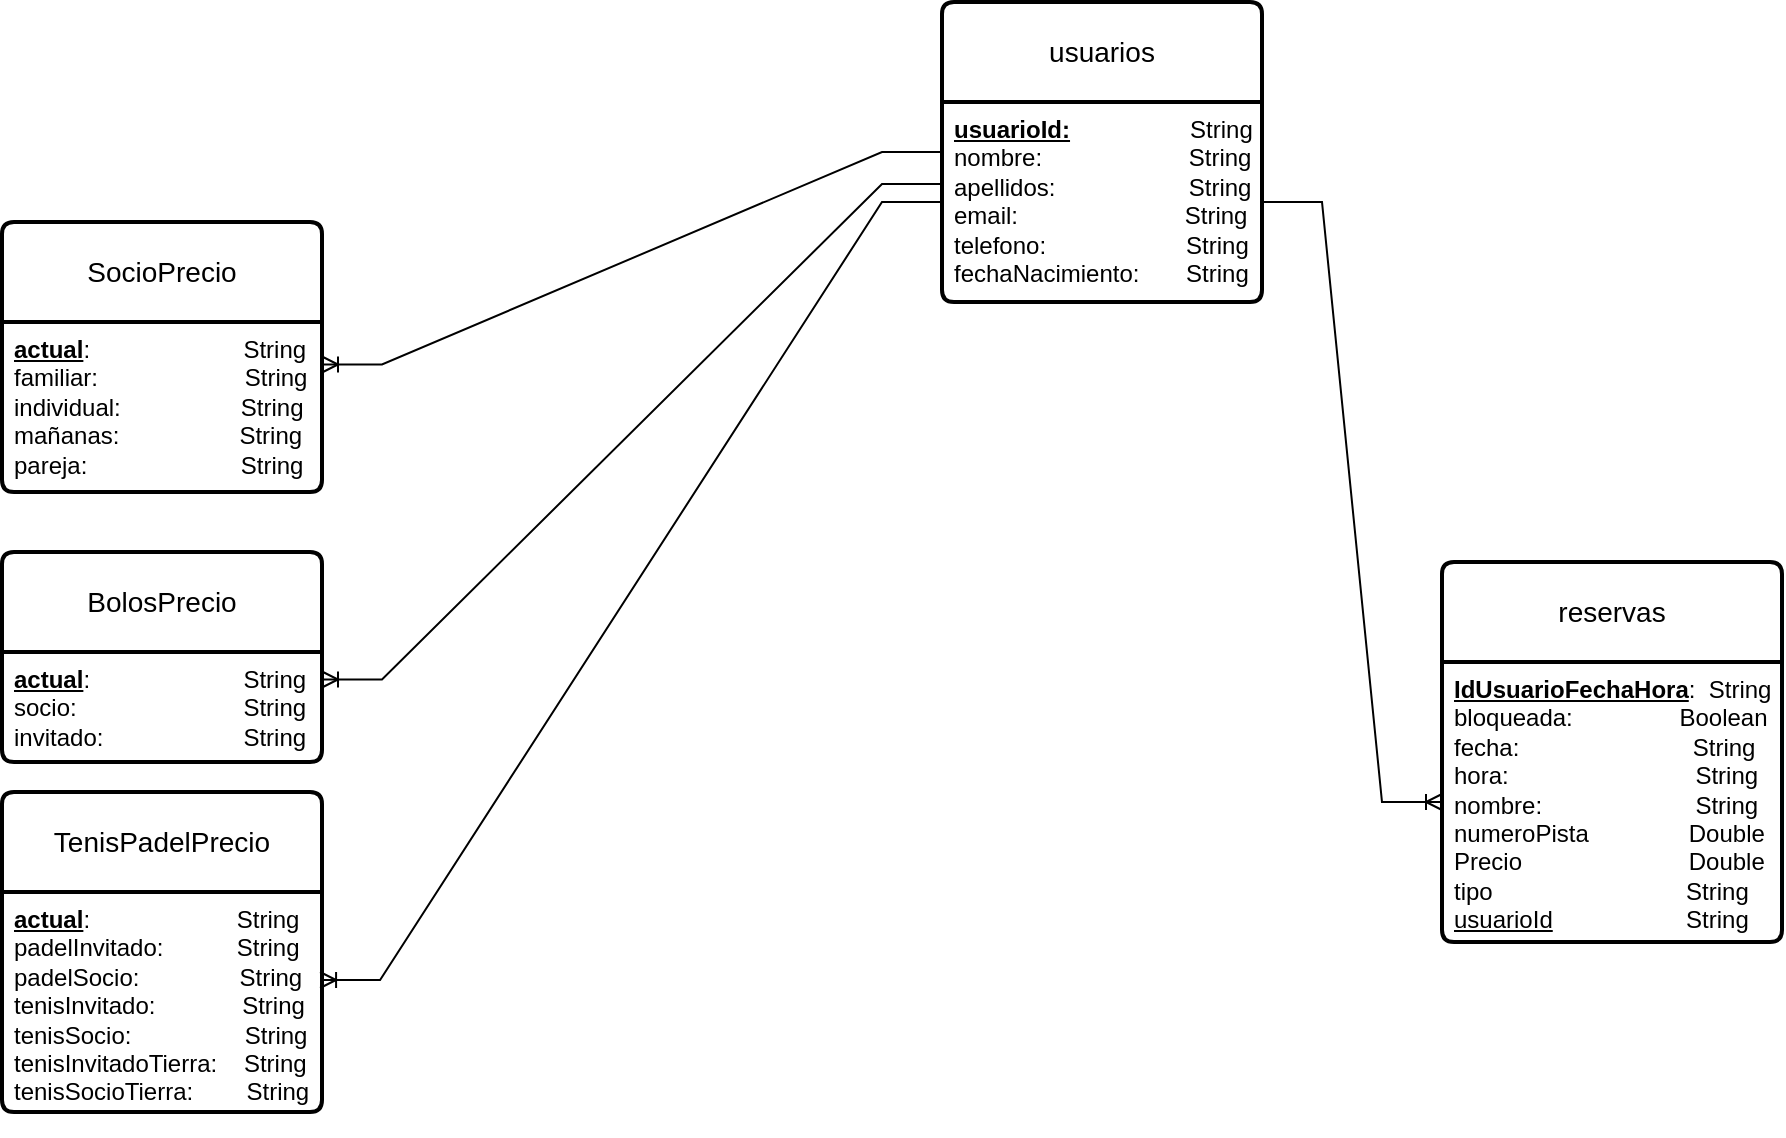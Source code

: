 <mxfile version="27.1.5">
  <diagram name="Página-1" id="knbxYbiskv3J3tO75_iG">
    <mxGraphModel dx="2067" dy="1815" grid="1" gridSize="10" guides="1" tooltips="1" connect="1" arrows="1" fold="1" page="1" pageScale="1" pageWidth="827" pageHeight="1169" math="0" shadow="0">
      <root>
        <mxCell id="0" />
        <mxCell id="1" parent="0" />
        <mxCell id="DS9KFycGZfPOzcC9SCvI-5" value="SocioPrecio" style="swimlane;childLayout=stackLayout;horizontal=1;startSize=50;horizontalStack=0;rounded=1;fontSize=14;fontStyle=0;strokeWidth=2;resizeParent=0;resizeLast=1;shadow=0;dashed=0;align=center;arcSize=4;whiteSpace=wrap;html=1;" parent="1" vertex="1">
          <mxGeometry x="-130" y="90" width="160" height="135" as="geometry" />
        </mxCell>
        <mxCell id="DS9KFycGZfPOzcC9SCvI-6" value="&lt;div&gt;&lt;b&gt;&lt;u&gt;actual&lt;/u&gt;&lt;/b&gt;:&amp;nbsp; &amp;nbsp; &amp;nbsp; &amp;nbsp; &amp;nbsp; &amp;nbsp; &amp;nbsp; &amp;nbsp; &amp;nbsp; &amp;nbsp; &amp;nbsp; &amp;nbsp;String&lt;/div&gt;familiar:&amp;nbsp; &amp;nbsp; &amp;nbsp; &amp;nbsp; &amp;nbsp; &amp;nbsp; &amp;nbsp; &amp;nbsp; &amp;nbsp; &amp;nbsp; &amp;nbsp; String&lt;div&gt;individual:&amp;nbsp; &amp;nbsp; &amp;nbsp; &amp;nbsp; &amp;nbsp; &amp;nbsp; &amp;nbsp; &amp;nbsp; &amp;nbsp; &lt;span style=&quot;background-color: transparent; color: light-dark(rgb(0, 0, 0), rgb(255, 255, 255));&quot;&gt;String&lt;/span&gt;&lt;/div&gt;&lt;div&gt;mañanas:&amp;nbsp; &amp;nbsp; &amp;nbsp; &amp;nbsp; &amp;nbsp; &amp;nbsp; &amp;nbsp; &amp;nbsp; &amp;nbsp;&amp;nbsp;&lt;span style=&quot;background-color: transparent; color: light-dark(rgb(0, 0, 0), rgb(255, 255, 255));&quot;&gt;String&lt;/span&gt;&lt;/div&gt;&lt;div&gt;pareja:&amp;nbsp; &amp;nbsp; &amp;nbsp; &amp;nbsp; &amp;nbsp; &amp;nbsp; &amp;nbsp; &amp;nbsp; &amp;nbsp; &amp;nbsp; &amp;nbsp; &amp;nbsp;&lt;span style=&quot;background-color: transparent; color: light-dark(rgb(0, 0, 0), rgb(255, 255, 255));&quot;&gt;String&lt;/span&gt;&lt;/div&gt;" style="align=left;strokeColor=none;fillColor=none;spacingLeft=4;spacingRight=4;fontSize=12;verticalAlign=top;resizable=0;rotatable=0;part=1;html=1;whiteSpace=wrap;" parent="DS9KFycGZfPOzcC9SCvI-5" vertex="1">
          <mxGeometry y="50" width="160" height="85" as="geometry" />
        </mxCell>
        <mxCell id="DS9KFycGZfPOzcC9SCvI-7" value="BolosPrecio" style="swimlane;childLayout=stackLayout;horizontal=1;startSize=50;horizontalStack=0;rounded=1;fontSize=14;fontStyle=0;strokeWidth=2;resizeParent=0;resizeLast=1;shadow=0;dashed=0;align=center;arcSize=4;whiteSpace=wrap;html=1;" parent="1" vertex="1">
          <mxGeometry x="-130" y="255" width="160" height="105" as="geometry" />
        </mxCell>
        <mxCell id="DS9KFycGZfPOzcC9SCvI-8" value="&lt;div&gt;&lt;b&gt;&lt;u&gt;actual&lt;/u&gt;&lt;/b&gt;:&amp;nbsp; &amp;nbsp; &amp;nbsp; &amp;nbsp; &amp;nbsp; &amp;nbsp; &amp;nbsp; &amp;nbsp; &amp;nbsp; &amp;nbsp; &amp;nbsp; &amp;nbsp;String&lt;/div&gt;socio:&amp;nbsp; &amp;nbsp; &amp;nbsp; &amp;nbsp; &amp;nbsp; &amp;nbsp; &amp;nbsp; &amp;nbsp; &amp;nbsp; &amp;nbsp; &amp;nbsp; &amp;nbsp; &amp;nbsp;String&lt;br&gt;invitado:&amp;nbsp; &amp;nbsp; &amp;nbsp; &amp;nbsp; &amp;nbsp; &amp;nbsp; &amp;nbsp; &amp;nbsp; &amp;nbsp; &amp;nbsp; &amp;nbsp;String&lt;div&gt;&lt;br&gt;&lt;/div&gt;" style="align=left;strokeColor=none;fillColor=none;spacingLeft=4;spacingRight=4;fontSize=12;verticalAlign=top;resizable=0;rotatable=0;part=1;html=1;whiteSpace=wrap;" parent="DS9KFycGZfPOzcC9SCvI-7" vertex="1">
          <mxGeometry y="50" width="160" height="55" as="geometry" />
        </mxCell>
        <mxCell id="DS9KFycGZfPOzcC9SCvI-9" value="TenisPadelPrecio" style="swimlane;childLayout=stackLayout;horizontal=1;startSize=50;horizontalStack=0;rounded=1;fontSize=14;fontStyle=0;strokeWidth=2;resizeParent=0;resizeLast=1;shadow=0;dashed=0;align=center;arcSize=4;whiteSpace=wrap;html=1;" parent="1" vertex="1">
          <mxGeometry x="-130" y="375" width="160" height="160" as="geometry" />
        </mxCell>
        <mxCell id="DS9KFycGZfPOzcC9SCvI-10" value="&lt;div&gt;&lt;b&gt;&lt;u&gt;actual&lt;/u&gt;&lt;/b&gt;:&amp;nbsp; &amp;nbsp; &amp;nbsp; &amp;nbsp; &amp;nbsp; &amp;nbsp; &amp;nbsp; &amp;nbsp; &amp;nbsp; &amp;nbsp; &amp;nbsp; String&lt;/div&gt;padelInvitado:&amp;nbsp; &amp;nbsp; &amp;nbsp; &amp;nbsp; &amp;nbsp;&amp;nbsp;&amp;nbsp;String&lt;div&gt;padelSocio:&amp;nbsp; &amp;nbsp; &amp;nbsp; &amp;nbsp; &amp;nbsp; &amp;nbsp; &amp;nbsp;&amp;nbsp;&lt;span style=&quot;background-color: transparent; color: light-dark(rgb(0, 0, 0), rgb(255, 255, 255));&quot;&gt;&amp;nbsp;&lt;/span&gt;&lt;span style=&quot;background-color: transparent; color: light-dark(rgb(0, 0, 0), rgb(255, 255, 255));&quot;&gt;String&lt;/span&gt;&lt;/div&gt;&lt;div&gt;tenisInvitado:&amp;nbsp; &amp;nbsp; &amp;nbsp; &amp;nbsp; &amp;nbsp; &amp;nbsp;&amp;nbsp;&lt;span style=&quot;background-color: transparent; color: light-dark(rgb(0, 0, 0), rgb(255, 255, 255));&quot;&gt;&amp;nbsp;&lt;/span&gt;&lt;span style=&quot;background-color: transparent; color: light-dark(rgb(0, 0, 0), rgb(255, 255, 255));&quot;&gt;String&lt;/span&gt;&lt;/div&gt;&lt;div&gt;tenisSocio:&amp;nbsp; &amp;nbsp; &amp;nbsp; &amp;nbsp; &amp;nbsp; &amp;nbsp; &amp;nbsp; &amp;nbsp; &amp;nbsp;String&lt;br&gt;tenisInvitadoTierra:&amp;nbsp; &amp;nbsp;&lt;span style=&quot;background-color: transparent; color: light-dark(rgb(0, 0, 0), rgb(255, 255, 255));&quot;&gt;&amp;nbsp;&lt;/span&gt;&lt;span style=&quot;background-color: transparent; color: light-dark(rgb(0, 0, 0), rgb(255, 255, 255));&quot;&gt;String&lt;/span&gt;&lt;/div&gt;&lt;div&gt;tenisSocioTierra:&amp;nbsp; &amp;nbsp; &amp;nbsp; &amp;nbsp; String&lt;br&gt;&lt;br&gt;&lt;/div&gt;" style="align=left;strokeColor=none;fillColor=none;spacingLeft=4;spacingRight=4;fontSize=12;verticalAlign=top;resizable=0;rotatable=0;part=1;html=1;whiteSpace=wrap;" parent="DS9KFycGZfPOzcC9SCvI-9" vertex="1">
          <mxGeometry y="50" width="160" height="110" as="geometry" />
        </mxCell>
        <mxCell id="DS9KFycGZfPOzcC9SCvI-11" value="usuarios" style="swimlane;childLayout=stackLayout;horizontal=1;startSize=50;horizontalStack=0;rounded=1;fontSize=14;fontStyle=0;strokeWidth=2;resizeParent=0;resizeLast=1;shadow=0;dashed=0;align=center;arcSize=4;whiteSpace=wrap;html=1;" parent="1" vertex="1">
          <mxGeometry x="340" y="-20" width="160" height="150" as="geometry" />
        </mxCell>
        <mxCell id="DS9KFycGZfPOzcC9SCvI-12" value="&lt;b&gt;&lt;u&gt;usuarioId:&lt;/u&gt;&lt;/b&gt;&amp;nbsp; &amp;nbsp; &amp;nbsp; &amp;nbsp; &amp;nbsp; &amp;nbsp; &amp;nbsp; &amp;nbsp; &amp;nbsp; String&lt;div&gt;nombre:&amp;nbsp; &amp;nbsp; &amp;nbsp; &amp;nbsp; &amp;nbsp; &amp;nbsp; &amp;nbsp; &amp;nbsp; &amp;nbsp; &amp;nbsp; &amp;nbsp; String&lt;/div&gt;&lt;div&gt;apellidos:&amp;nbsp; &amp;nbsp; &amp;nbsp; &amp;nbsp; &amp;nbsp; &amp;nbsp; &amp;nbsp; &amp;nbsp; &amp;nbsp; &amp;nbsp; String&lt;/div&gt;&lt;div&gt;email:&amp;nbsp; &amp;nbsp; &amp;nbsp; &amp;nbsp; &amp;nbsp; &amp;nbsp; &amp;nbsp; &amp;nbsp; &amp;nbsp; &amp;nbsp; &amp;nbsp; &amp;nbsp; &amp;nbsp;String&lt;/div&gt;&lt;div&gt;telefono:&amp;nbsp; &amp;nbsp; &amp;nbsp; &amp;nbsp; &amp;nbsp; &amp;nbsp; &amp;nbsp; &amp;nbsp; &amp;nbsp; &amp;nbsp; &amp;nbsp;String&lt;/div&gt;&lt;div&gt;fechaNacimiento:&amp;nbsp; &amp;nbsp; &amp;nbsp; &amp;nbsp;String&lt;br&gt;&lt;br&gt;&lt;/div&gt;" style="align=left;strokeColor=none;fillColor=none;spacingLeft=4;spacingRight=4;fontSize=12;verticalAlign=top;resizable=0;rotatable=0;part=1;html=1;whiteSpace=wrap;" parent="DS9KFycGZfPOzcC9SCvI-11" vertex="1">
          <mxGeometry y="50" width="160" height="100" as="geometry" />
        </mxCell>
        <mxCell id="DS9KFycGZfPOzcC9SCvI-13" value="reservas" style="swimlane;childLayout=stackLayout;horizontal=1;startSize=50;horizontalStack=0;rounded=1;fontSize=14;fontStyle=0;strokeWidth=2;resizeParent=0;resizeLast=1;shadow=0;dashed=0;align=center;arcSize=4;whiteSpace=wrap;html=1;" parent="1" vertex="1">
          <mxGeometry x="590" y="260" width="170" height="190" as="geometry" />
        </mxCell>
        <mxCell id="DS9KFycGZfPOzcC9SCvI-14" value="&lt;b&gt;&lt;u&gt;IdUsuarioFechaHora&lt;/u&gt;&lt;/b&gt;:&amp;nbsp; String&lt;br&gt;bloqueada:&amp;nbsp; &amp;nbsp; &amp;nbsp; &amp;nbsp; &amp;nbsp; &amp;nbsp; &amp;nbsp; &amp;nbsp; Boolean&lt;div&gt;fecha:&amp;nbsp; &amp;nbsp; &amp;nbsp; &amp;nbsp; &amp;nbsp; &amp;nbsp; &amp;nbsp; &amp;nbsp; &amp;nbsp; &amp;nbsp; &amp;nbsp; &amp;nbsp; &amp;nbsp; String&lt;/div&gt;&lt;div&gt;hora:&amp;nbsp; &amp;nbsp; &amp;nbsp; &amp;nbsp; &amp;nbsp; &amp;nbsp; &amp;nbsp; &amp;nbsp; &amp;nbsp; &amp;nbsp; &amp;nbsp; &amp;nbsp; &amp;nbsp; &amp;nbsp; String&lt;/div&gt;&lt;div&gt;nombre:&amp;nbsp; &amp;nbsp; &amp;nbsp; &amp;nbsp; &amp;nbsp; &amp;nbsp; &amp;nbsp; &amp;nbsp; &amp;nbsp; &amp;nbsp; &amp;nbsp; &amp;nbsp;String&lt;/div&gt;&lt;div&gt;numeroPista&amp;nbsp; &amp;nbsp; &amp;nbsp; &amp;nbsp; &amp;nbsp; &amp;nbsp; &amp;nbsp; &amp;nbsp;Double&lt;/div&gt;&lt;div&gt;Precio&amp;nbsp; &amp;nbsp; &amp;nbsp; &amp;nbsp; &amp;nbsp; &amp;nbsp; &amp;nbsp; &amp;nbsp; &amp;nbsp; &amp;nbsp; &amp;nbsp; &amp;nbsp; &amp;nbsp;Double&lt;/div&gt;&lt;div&gt;tipo&amp;nbsp; &amp;nbsp; &amp;nbsp; &amp;nbsp; &amp;nbsp; &amp;nbsp; &amp;nbsp; &amp;nbsp; &amp;nbsp; &amp;nbsp; &amp;nbsp; &amp;nbsp; &amp;nbsp; &amp;nbsp; &amp;nbsp;String&lt;/div&gt;&lt;div&gt;&lt;u&gt;usuarioId&lt;/u&gt;&amp;nbsp; &amp;nbsp; &amp;nbsp; &amp;nbsp; &amp;nbsp; &amp;nbsp; &amp;nbsp; &amp;nbsp; &amp;nbsp; &amp;nbsp; String&lt;br&gt;&lt;div&gt;&lt;br&gt;&lt;/div&gt;&lt;/div&gt;" style="align=left;strokeColor=none;fillColor=none;spacingLeft=4;spacingRight=4;fontSize=12;verticalAlign=top;resizable=0;rotatable=0;part=1;html=1;whiteSpace=wrap;" parent="DS9KFycGZfPOzcC9SCvI-13" vertex="1">
          <mxGeometry y="50" width="170" height="140" as="geometry" />
        </mxCell>
        <mxCell id="DS9KFycGZfPOzcC9SCvI-22" value="" style="edgeStyle=entityRelationEdgeStyle;fontSize=12;html=1;endArrow=ERoneToMany;rounded=0;entryX=0.994;entryY=0.4;entryDx=0;entryDy=0;entryPerimeter=0;" parent="1" source="DS9KFycGZfPOzcC9SCvI-12" target="DS9KFycGZfPOzcC9SCvI-10" edge="1">
          <mxGeometry width="100" height="100" relative="1" as="geometry">
            <mxPoint x="510" y="270" as="sourcePoint" />
            <mxPoint x="450" y="420" as="targetPoint" />
          </mxGeometry>
        </mxCell>
        <mxCell id="DS9KFycGZfPOzcC9SCvI-23" value="" style="edgeStyle=entityRelationEdgeStyle;fontSize=12;html=1;endArrow=ERoneToMany;rounded=0;entryX=0;entryY=0.5;entryDx=0;entryDy=0;exitX=1;exitY=0.5;exitDx=0;exitDy=0;" parent="1" source="DS9KFycGZfPOzcC9SCvI-12" target="DS9KFycGZfPOzcC9SCvI-14" edge="1">
          <mxGeometry width="100" height="100" relative="1" as="geometry">
            <mxPoint x="530" y="80" as="sourcePoint" />
            <mxPoint x="590" y="160" as="targetPoint" />
          </mxGeometry>
        </mxCell>
        <mxCell id="DS9KFycGZfPOzcC9SCvI-24" value="" style="edgeStyle=entityRelationEdgeStyle;fontSize=12;html=1;endArrow=ERoneToMany;rounded=0;entryX=1;entryY=0.25;entryDx=0;entryDy=0;exitX=0;exitY=0.41;exitDx=0;exitDy=0;exitPerimeter=0;" parent="1" source="DS9KFycGZfPOzcC9SCvI-12" target="DS9KFycGZfPOzcC9SCvI-8" edge="1">
          <mxGeometry width="100" height="100" relative="1" as="geometry">
            <mxPoint x="210" y="210" as="sourcePoint" />
            <mxPoint x="880" y="450" as="targetPoint" />
          </mxGeometry>
        </mxCell>
        <mxCell id="nEwwA9VJf_Komxd_Eg8U-1" value="" style="edgeStyle=entityRelationEdgeStyle;fontSize=12;html=1;endArrow=ERoneToMany;rounded=0;entryX=1;entryY=0.25;entryDx=0;entryDy=0;exitX=0;exitY=0.25;exitDx=0;exitDy=0;" parent="1" source="DS9KFycGZfPOzcC9SCvI-12" target="DS9KFycGZfPOzcC9SCvI-6" edge="1">
          <mxGeometry width="100" height="100" relative="1" as="geometry">
            <mxPoint x="510" y="230" as="sourcePoint" />
            <mxPoint x="230" y="513" as="targetPoint" />
          </mxGeometry>
        </mxCell>
      </root>
    </mxGraphModel>
  </diagram>
</mxfile>

